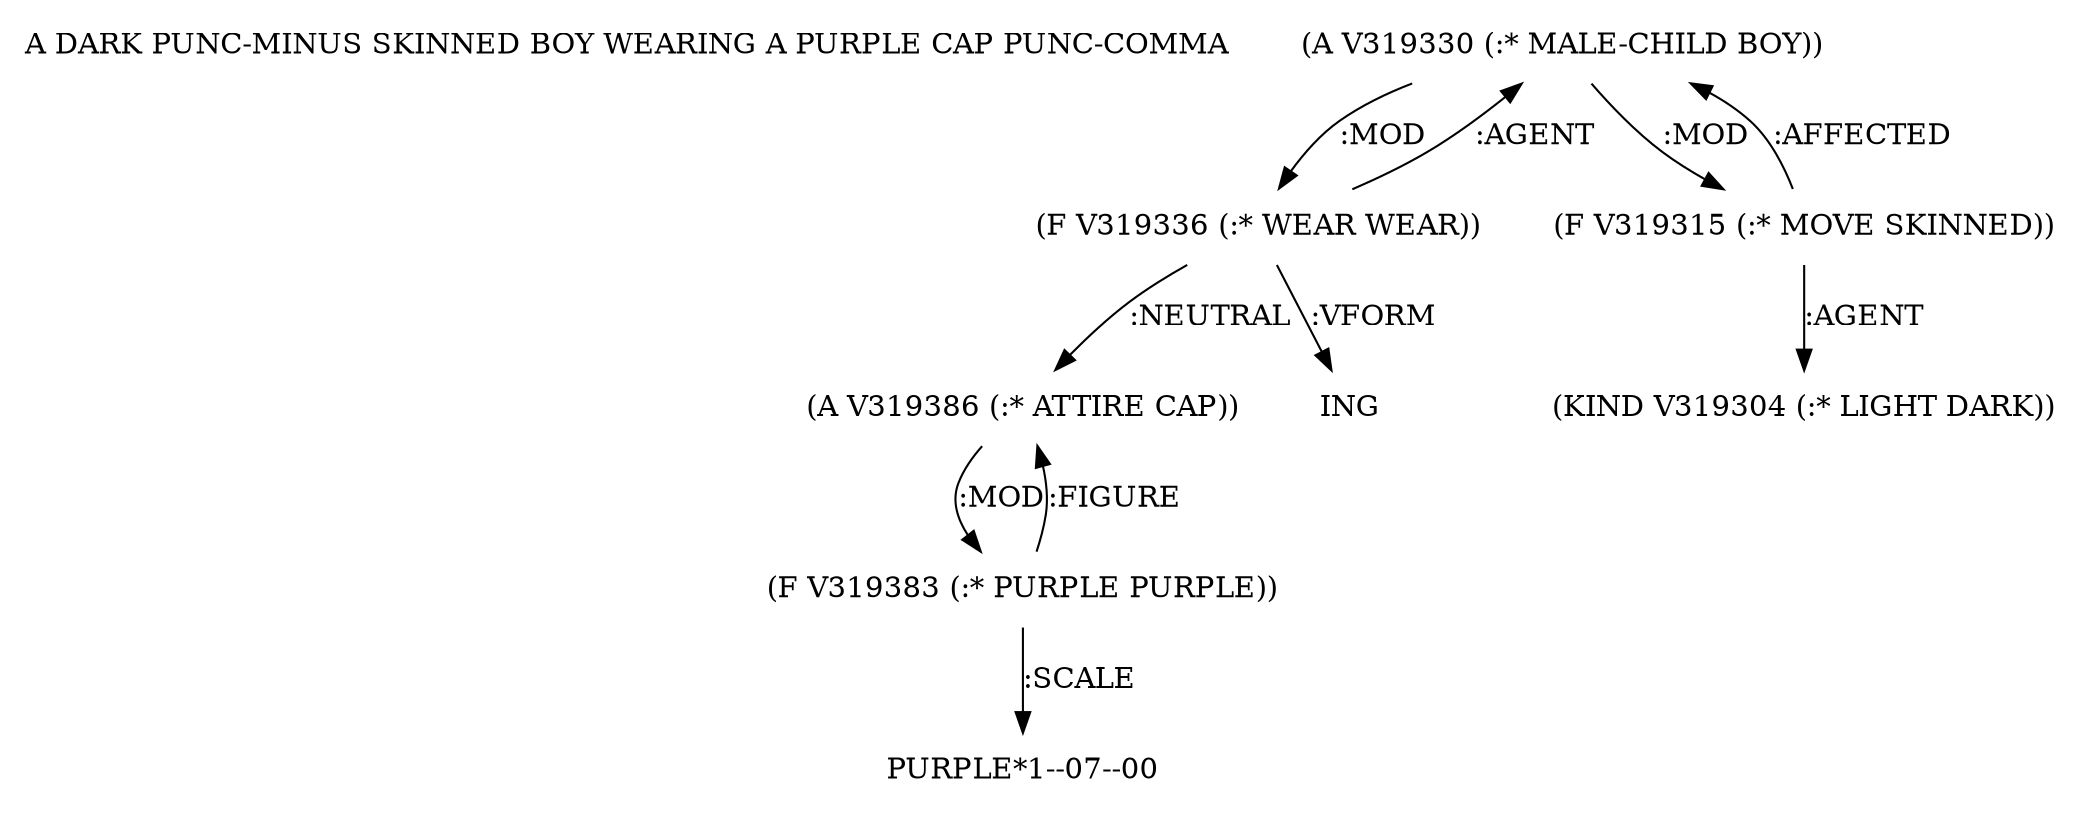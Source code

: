 digraph Terms {
  node [shape=none]
  "A DARK PUNC-MINUS SKINNED BOY WEARING A PURPLE CAP PUNC-COMMA"
  "V319330" [label="(A V319330 (:* MALE-CHILD BOY))"]
  "V319330" -> "V319336" [label=":MOD"]
  "V319330" -> "V319315" [label=":MOD"]
  "V319315" [label="(F V319315 (:* MOVE SKINNED))"]
  "V319315" -> "V319304" [label=":AGENT"]
  "V319315" -> "V319330" [label=":AFFECTED"]
  "V319304" [label="(KIND V319304 (:* LIGHT DARK))"]
  "V319336" [label="(F V319336 (:* WEAR WEAR))"]
  "V319336" -> "V319330" [label=":AGENT"]
  "V319336" -> "V319386" [label=":NEUTRAL"]
  "V319336" -> "NT320846" [label=":VFORM"]
  "NT320846" [label="ING"]
  "V319386" [label="(A V319386 (:* ATTIRE CAP))"]
  "V319386" -> "V319383" [label=":MOD"]
  "V319383" [label="(F V319383 (:* PURPLE PURPLE))"]
  "V319383" -> "V319386" [label=":FIGURE"]
  "V319383" -> "NT320847" [label=":SCALE"]
  "NT320847" [label="PURPLE*1--07--00"]
}
